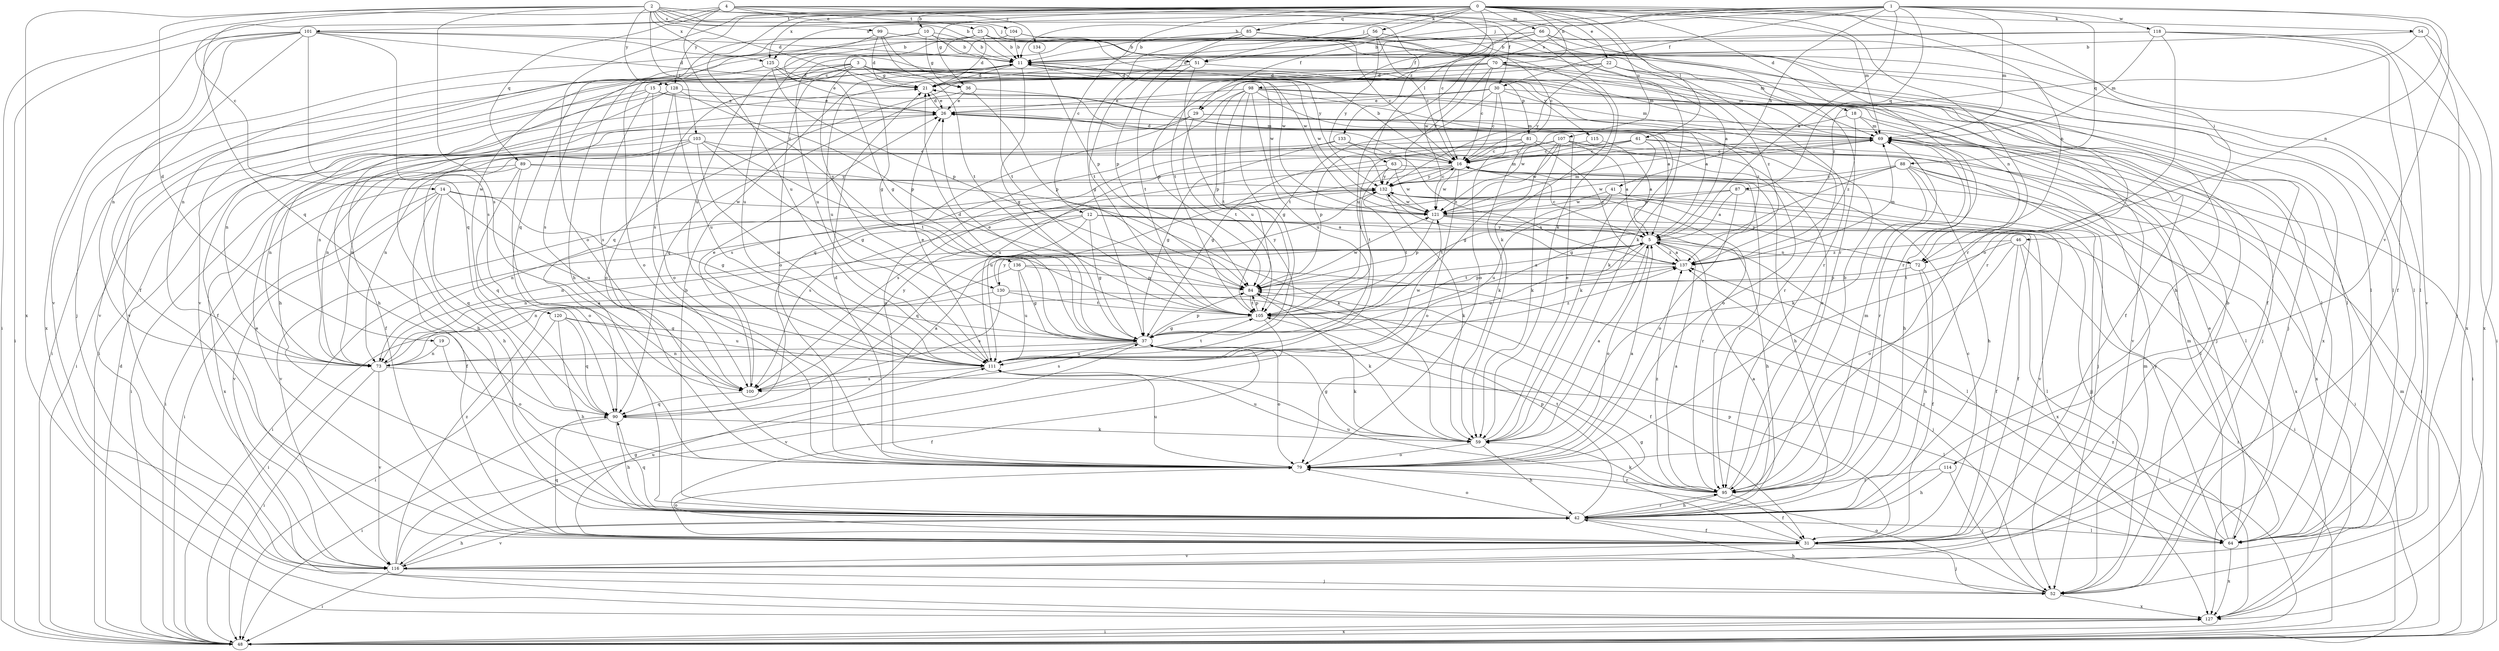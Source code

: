 strict digraph  {
0;
1;
2;
3;
4;
5;
10;
11;
12;
14;
15;
16;
18;
19;
21;
22;
25;
26;
29;
30;
31;
36;
37;
41;
42;
46;
48;
51;
52;
54;
56;
59;
61;
63;
64;
66;
69;
70;
72;
73;
79;
81;
84;
85;
87;
88;
89;
90;
95;
98;
99;
100;
101;
103;
104;
105;
107;
111;
114;
115;
116;
118;
120;
121;
125;
127;
128;
130;
132;
133;
134;
136;
137;
0 -> 10  [label=b];
0 -> 12  [label=c];
0 -> 18  [label=d];
0 -> 22  [label=e];
0 -> 29  [label=f];
0 -> 36  [label=g];
0 -> 46  [label=i];
0 -> 51  [label=j];
0 -> 54  [label=k];
0 -> 56  [label=k];
0 -> 61  [label=l];
0 -> 63  [label=l];
0 -> 66  [label=m];
0 -> 69  [label=m];
0 -> 70  [label=n];
0 -> 72  [label=n];
0 -> 79  [label=o];
0 -> 85  [label=q];
0 -> 95  [label=r];
0 -> 101  [label=t];
0 -> 107  [label=u];
0 -> 111  [label=u];
0 -> 125  [label=x];
0 -> 128  [label=y];
1 -> 5  [label=a];
1 -> 11  [label=b];
1 -> 29  [label=f];
1 -> 30  [label=f];
1 -> 41  [label=h];
1 -> 51  [label=j];
1 -> 69  [label=m];
1 -> 72  [label=n];
1 -> 87  [label=q];
1 -> 88  [label=q];
1 -> 98  [label=s];
1 -> 114  [label=v];
1 -> 118  [label=w];
1 -> 125  [label=x];
2 -> 11  [label=b];
2 -> 14  [label=c];
2 -> 19  [label=d];
2 -> 21  [label=d];
2 -> 30  [label=f];
2 -> 51  [label=j];
2 -> 59  [label=k];
2 -> 99  [label=s];
2 -> 100  [label=s];
2 -> 103  [label=t];
2 -> 125  [label=x];
2 -> 127  [label=x];
2 -> 128  [label=y];
2 -> 133  [label=z];
3 -> 15  [label=c];
3 -> 36  [label=g];
3 -> 64  [label=l];
3 -> 72  [label=n];
3 -> 79  [label=o];
3 -> 81  [label=p];
3 -> 100  [label=s];
3 -> 115  [label=v];
3 -> 116  [label=v];
3 -> 120  [label=w];
3 -> 121  [label=w];
3 -> 130  [label=y];
4 -> 16  [label=c];
4 -> 25  [label=e];
4 -> 48  [label=i];
4 -> 89  [label=q];
4 -> 90  [label=q];
4 -> 95  [label=r];
4 -> 104  [label=t];
4 -> 134  [label=z];
4 -> 136  [label=z];
5 -> 16  [label=c];
5 -> 64  [label=l];
5 -> 72  [label=n];
5 -> 73  [label=n];
5 -> 79  [label=o];
5 -> 105  [label=t];
5 -> 111  [label=u];
5 -> 130  [label=y];
5 -> 137  [label=z];
10 -> 11  [label=b];
10 -> 36  [label=g];
10 -> 42  [label=h];
10 -> 64  [label=l];
10 -> 90  [label=q];
10 -> 105  [label=t];
11 -> 21  [label=d];
11 -> 37  [label=g];
11 -> 48  [label=i];
11 -> 69  [label=m];
11 -> 100  [label=s];
11 -> 111  [label=u];
11 -> 116  [label=v];
11 -> 121  [label=w];
12 -> 5  [label=a];
12 -> 31  [label=f];
12 -> 37  [label=g];
12 -> 48  [label=i];
12 -> 73  [label=n];
12 -> 90  [label=q];
12 -> 127  [label=x];
14 -> 31  [label=f];
14 -> 37  [label=g];
14 -> 48  [label=i];
14 -> 90  [label=q];
14 -> 111  [label=u];
14 -> 116  [label=v];
14 -> 121  [label=w];
15 -> 26  [label=e];
15 -> 42  [label=h];
15 -> 48  [label=i];
15 -> 52  [label=j];
15 -> 79  [label=o];
15 -> 100  [label=s];
16 -> 11  [label=b];
16 -> 21  [label=d];
16 -> 42  [label=h];
16 -> 48  [label=i];
16 -> 79  [label=o];
16 -> 95  [label=r];
16 -> 111  [label=u];
16 -> 121  [label=w];
16 -> 132  [label=y];
18 -> 69  [label=m];
18 -> 116  [label=v];
18 -> 121  [label=w];
18 -> 137  [label=z];
19 -> 73  [label=n];
19 -> 79  [label=o];
21 -> 26  [label=e];
21 -> 95  [label=r];
22 -> 21  [label=d];
22 -> 31  [label=f];
22 -> 42  [label=h];
22 -> 84  [label=p];
22 -> 132  [label=y];
22 -> 137  [label=z];
25 -> 11  [label=b];
25 -> 21  [label=d];
25 -> 52  [label=j];
25 -> 59  [label=k];
25 -> 95  [label=r];
25 -> 111  [label=u];
25 -> 132  [label=y];
26 -> 21  [label=d];
26 -> 31  [label=f];
26 -> 69  [label=m];
29 -> 48  [label=i];
29 -> 69  [label=m];
29 -> 73  [label=n];
29 -> 100  [label=s];
29 -> 105  [label=t];
30 -> 16  [label=c];
30 -> 26  [label=e];
30 -> 31  [label=f];
30 -> 69  [label=m];
30 -> 73  [label=n];
30 -> 79  [label=o];
30 -> 105  [label=t];
31 -> 11  [label=b];
31 -> 16  [label=c];
31 -> 26  [label=e];
31 -> 37  [label=g];
31 -> 52  [label=j];
31 -> 79  [label=o];
31 -> 84  [label=p];
31 -> 90  [label=q];
31 -> 111  [label=u];
31 -> 116  [label=v];
36 -> 5  [label=a];
36 -> 26  [label=e];
36 -> 84  [label=p];
36 -> 90  [label=q];
37 -> 21  [label=d];
37 -> 26  [label=e];
37 -> 31  [label=f];
37 -> 59  [label=k];
37 -> 73  [label=n];
37 -> 79  [label=o];
37 -> 84  [label=p];
37 -> 100  [label=s];
37 -> 111  [label=u];
37 -> 137  [label=z];
41 -> 52  [label=j];
41 -> 105  [label=t];
41 -> 111  [label=u];
41 -> 116  [label=v];
41 -> 121  [label=w];
42 -> 5  [label=a];
42 -> 11  [label=b];
42 -> 31  [label=f];
42 -> 64  [label=l];
42 -> 79  [label=o];
42 -> 84  [label=p];
42 -> 90  [label=q];
42 -> 95  [label=r];
42 -> 116  [label=v];
46 -> 31  [label=f];
46 -> 48  [label=i];
46 -> 64  [label=l];
46 -> 79  [label=o];
46 -> 105  [label=t];
46 -> 137  [label=z];
48 -> 21  [label=d];
48 -> 69  [label=m];
48 -> 127  [label=x];
51 -> 21  [label=d];
51 -> 64  [label=l];
51 -> 105  [label=t];
51 -> 111  [label=u];
52 -> 42  [label=h];
52 -> 69  [label=m];
52 -> 79  [label=o];
52 -> 127  [label=x];
54 -> 11  [label=b];
54 -> 52  [label=j];
54 -> 127  [label=x];
54 -> 137  [label=z];
56 -> 11  [label=b];
56 -> 16  [label=c];
56 -> 37  [label=g];
56 -> 64  [label=l];
56 -> 95  [label=r];
56 -> 105  [label=t];
56 -> 111  [label=u];
56 -> 132  [label=y];
59 -> 5  [label=a];
59 -> 26  [label=e];
59 -> 37  [label=g];
59 -> 42  [label=h];
59 -> 79  [label=o];
59 -> 111  [label=u];
61 -> 16  [label=c];
61 -> 37  [label=g];
61 -> 59  [label=k];
61 -> 64  [label=l];
61 -> 73  [label=n];
61 -> 127  [label=x];
63 -> 48  [label=i];
63 -> 100  [label=s];
63 -> 105  [label=t];
63 -> 121  [label=w];
63 -> 132  [label=y];
64 -> 26  [label=e];
64 -> 69  [label=m];
64 -> 127  [label=x];
64 -> 132  [label=y];
64 -> 137  [label=z];
66 -> 11  [label=b];
66 -> 21  [label=d];
66 -> 59  [label=k];
66 -> 64  [label=l];
66 -> 105  [label=t];
66 -> 121  [label=w];
66 -> 127  [label=x];
69 -> 16  [label=c];
69 -> 42  [label=h];
69 -> 95  [label=r];
69 -> 111  [label=u];
70 -> 16  [label=c];
70 -> 21  [label=d];
70 -> 48  [label=i];
70 -> 52  [label=j];
70 -> 69  [label=m];
70 -> 90  [label=q];
70 -> 127  [label=x];
70 -> 132  [label=y];
72 -> 31  [label=f];
72 -> 42  [label=h];
72 -> 84  [label=p];
72 -> 132  [label=y];
73 -> 5  [label=a];
73 -> 48  [label=i];
73 -> 64  [label=l];
73 -> 105  [label=t];
73 -> 116  [label=v];
79 -> 5  [label=a];
79 -> 21  [label=d];
79 -> 95  [label=r];
79 -> 111  [label=u];
81 -> 16  [label=c];
81 -> 52  [label=j];
81 -> 59  [label=k];
81 -> 79  [label=o];
81 -> 84  [label=p];
81 -> 137  [label=z];
84 -> 5  [label=a];
84 -> 59  [label=k];
84 -> 105  [label=t];
84 -> 121  [label=w];
85 -> 5  [label=a];
85 -> 11  [label=b];
85 -> 16  [label=c];
85 -> 73  [label=n];
85 -> 84  [label=p];
85 -> 95  [label=r];
85 -> 116  [label=v];
87 -> 5  [label=a];
87 -> 52  [label=j];
87 -> 73  [label=n];
87 -> 79  [label=o];
87 -> 121  [label=w];
88 -> 37  [label=g];
88 -> 42  [label=h];
88 -> 59  [label=k];
88 -> 64  [label=l];
88 -> 121  [label=w];
88 -> 127  [label=x];
88 -> 132  [label=y];
89 -> 42  [label=h];
89 -> 59  [label=k];
89 -> 79  [label=o];
89 -> 90  [label=q];
89 -> 127  [label=x];
89 -> 132  [label=y];
90 -> 5  [label=a];
90 -> 42  [label=h];
90 -> 48  [label=i];
90 -> 59  [label=k];
95 -> 5  [label=a];
95 -> 11  [label=b];
95 -> 26  [label=e];
95 -> 31  [label=f];
95 -> 42  [label=h];
95 -> 59  [label=k];
95 -> 69  [label=m];
95 -> 105  [label=t];
95 -> 111  [label=u];
95 -> 137  [label=z];
98 -> 5  [label=a];
98 -> 26  [label=e];
98 -> 37  [label=g];
98 -> 52  [label=j];
98 -> 59  [label=k];
98 -> 84  [label=p];
98 -> 90  [label=q];
98 -> 105  [label=t];
98 -> 111  [label=u];
98 -> 137  [label=z];
99 -> 11  [label=b];
99 -> 21  [label=d];
99 -> 37  [label=g];
99 -> 105  [label=t];
99 -> 121  [label=w];
100 -> 26  [label=e];
100 -> 90  [label=q];
100 -> 132  [label=y];
101 -> 11  [label=b];
101 -> 21  [label=d];
101 -> 31  [label=f];
101 -> 48  [label=i];
101 -> 73  [label=n];
101 -> 90  [label=q];
101 -> 100  [label=s];
101 -> 116  [label=v];
101 -> 121  [label=w];
101 -> 127  [label=x];
103 -> 16  [label=c];
103 -> 37  [label=g];
103 -> 42  [label=h];
103 -> 48  [label=i];
103 -> 73  [label=n];
103 -> 105  [label=t];
103 -> 111  [label=u];
104 -> 11  [label=b];
104 -> 16  [label=c];
104 -> 37  [label=g];
104 -> 64  [label=l];
104 -> 69  [label=m];
104 -> 111  [label=u];
105 -> 37  [label=g];
105 -> 48  [label=i];
105 -> 84  [label=p];
105 -> 116  [label=v];
107 -> 5  [label=a];
107 -> 16  [label=c];
107 -> 37  [label=g];
107 -> 48  [label=i];
107 -> 59  [label=k];
107 -> 73  [label=n];
107 -> 79  [label=o];
107 -> 105  [label=t];
107 -> 121  [label=w];
111 -> 26  [label=e];
111 -> 100  [label=s];
111 -> 121  [label=w];
114 -> 42  [label=h];
114 -> 52  [label=j];
114 -> 95  [label=r];
115 -> 5  [label=a];
115 -> 16  [label=c];
116 -> 37  [label=g];
116 -> 42  [label=h];
116 -> 48  [label=i];
116 -> 52  [label=j];
116 -> 137  [label=z];
118 -> 11  [label=b];
118 -> 31  [label=f];
118 -> 48  [label=i];
118 -> 69  [label=m];
118 -> 79  [label=o];
118 -> 111  [label=u];
118 -> 116  [label=v];
120 -> 37  [label=g];
120 -> 42  [label=h];
120 -> 48  [label=i];
120 -> 90  [label=q];
120 -> 111  [label=u];
121 -> 5  [label=a];
121 -> 42  [label=h];
121 -> 48  [label=i];
121 -> 69  [label=m];
121 -> 84  [label=p];
125 -> 21  [label=d];
125 -> 26  [label=e];
125 -> 79  [label=o];
125 -> 84  [label=p];
127 -> 48  [label=i];
127 -> 137  [label=z];
128 -> 26  [label=e];
128 -> 31  [label=f];
128 -> 42  [label=h];
128 -> 79  [label=o];
128 -> 84  [label=p];
128 -> 111  [label=u];
130 -> 31  [label=f];
130 -> 48  [label=i];
130 -> 100  [label=s];
130 -> 105  [label=t];
130 -> 132  [label=y];
132 -> 16  [label=c];
132 -> 59  [label=k];
132 -> 69  [label=m];
132 -> 95  [label=r];
132 -> 100  [label=s];
132 -> 105  [label=t];
132 -> 116  [label=v];
132 -> 121  [label=w];
133 -> 16  [label=c];
133 -> 37  [label=g];
133 -> 73  [label=n];
133 -> 137  [label=z];
134 -> 84  [label=p];
136 -> 37  [label=g];
136 -> 52  [label=j];
136 -> 73  [label=n];
136 -> 84  [label=p];
136 -> 111  [label=u];
137 -> 5  [label=a];
137 -> 69  [label=m];
137 -> 84  [label=p];
137 -> 132  [label=y];
}
